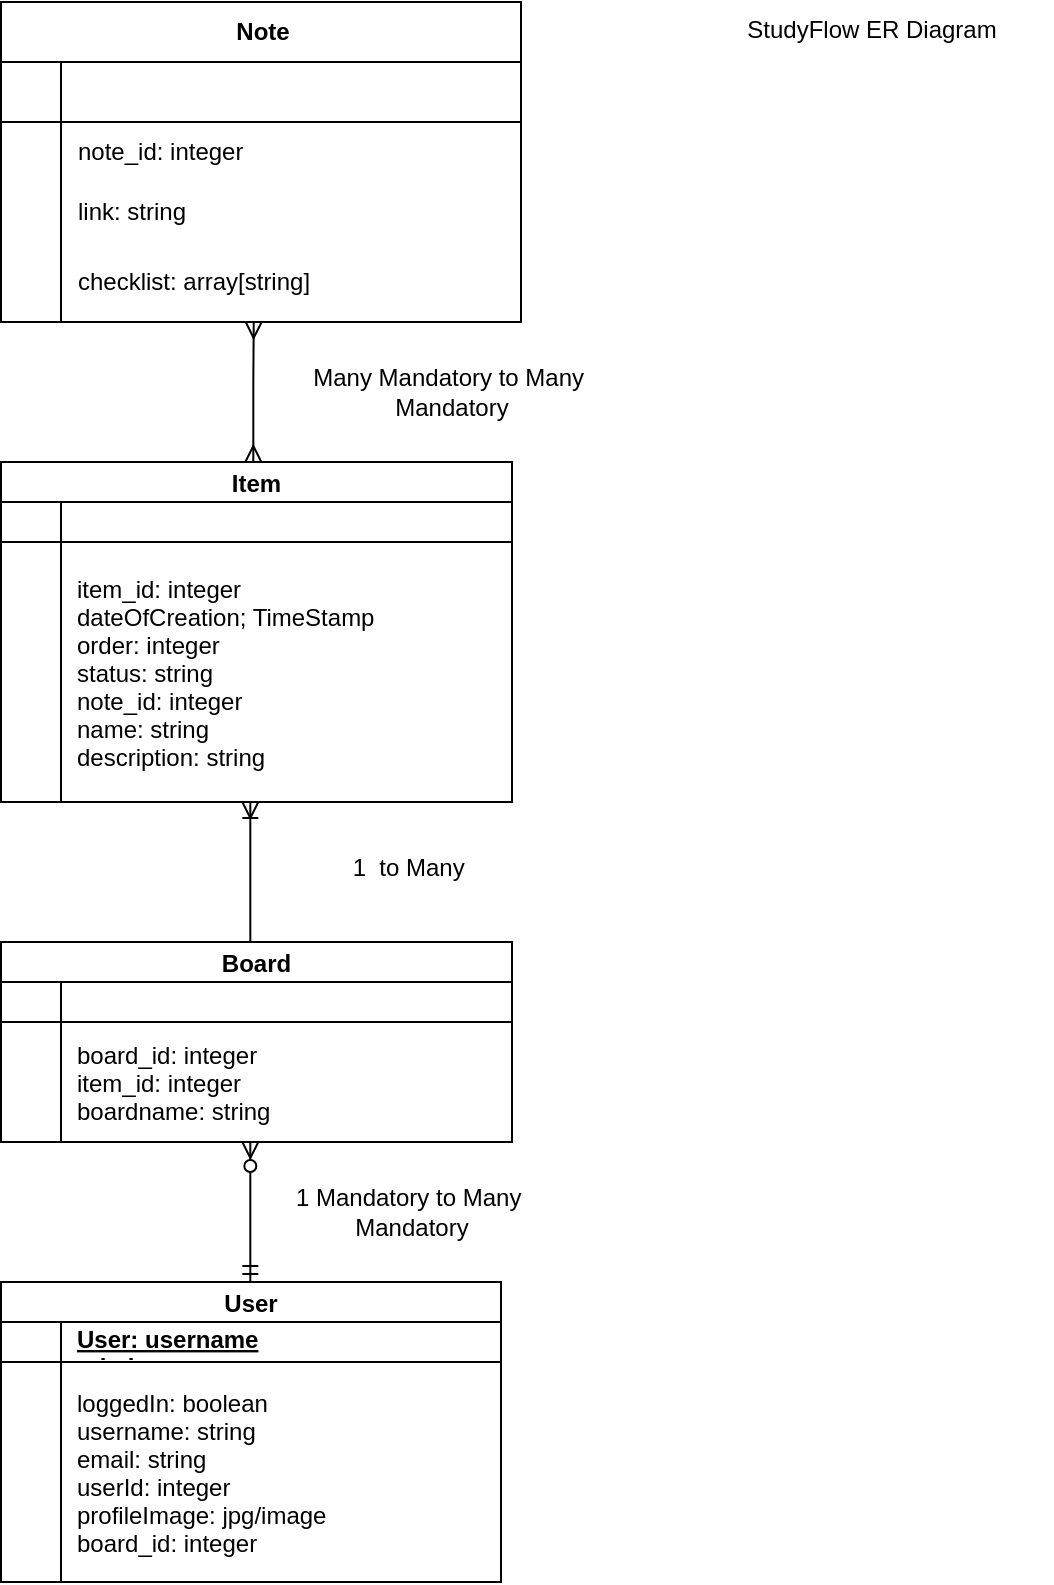 <mxfile version="24.4.13" type="github">
  <diagram id="R2lEEEUBdFMjLlhIrx00" name="Page-1">
    <mxGraphModel dx="1563" dy="559" grid="1" gridSize="10" guides="1" tooltips="1" connect="1" arrows="1" fold="1" page="1" pageScale="1" pageWidth="850" pageHeight="1100" math="0" shadow="0" extFonts="Permanent Marker^https://fonts.googleapis.com/css?family=Permanent+Marker">
      <root>
        <mxCell id="0" />
        <mxCell id="1" parent="0" />
        <mxCell id="zl25aqcJ3N6k3by6cPEg-2" value="User" style="shape=table;startSize=20;container=1;collapsible=1;childLayout=tableLayout;fixedRows=1;rowLines=0;fontStyle=1;align=center;resizeLast=1;" vertex="1" parent="1">
          <mxGeometry x="294.5" y="640" width="250" height="150" as="geometry" />
        </mxCell>
        <mxCell id="zl25aqcJ3N6k3by6cPEg-3" value="" style="shape=partialRectangle;collapsible=0;dropTarget=0;pointerEvents=0;fillColor=none;points=[[0,0.5],[1,0.5]];portConstraint=eastwest;top=0;left=0;right=0;bottom=1;" vertex="1" parent="zl25aqcJ3N6k3by6cPEg-2">
          <mxGeometry y="20" width="250" height="20" as="geometry" />
        </mxCell>
        <mxCell id="zl25aqcJ3N6k3by6cPEg-4" value="" style="shape=partialRectangle;overflow=hidden;connectable=0;fillColor=none;top=0;left=0;bottom=0;right=0;fontStyle=1;" vertex="1" parent="zl25aqcJ3N6k3by6cPEg-3">
          <mxGeometry width="30" height="20" as="geometry">
            <mxRectangle width="30" height="20" as="alternateBounds" />
          </mxGeometry>
        </mxCell>
        <mxCell id="zl25aqcJ3N6k3by6cPEg-5" value="User: username&#xa;relation: one to one" style="shape=partialRectangle;overflow=hidden;connectable=0;fillColor=none;top=0;left=0;bottom=0;right=0;align=left;spacingLeft=6;fontStyle=5;" vertex="1" parent="zl25aqcJ3N6k3by6cPEg-3">
          <mxGeometry x="30" width="220" height="20" as="geometry">
            <mxRectangle width="220" height="20" as="alternateBounds" />
          </mxGeometry>
        </mxCell>
        <mxCell id="zl25aqcJ3N6k3by6cPEg-6" value="" style="shape=partialRectangle;collapsible=0;dropTarget=0;pointerEvents=0;fillColor=none;points=[[0,0.5],[1,0.5]];portConstraint=eastwest;top=0;left=0;right=0;bottom=0;" vertex="1" parent="zl25aqcJ3N6k3by6cPEg-2">
          <mxGeometry y="40" width="250" height="110" as="geometry" />
        </mxCell>
        <mxCell id="zl25aqcJ3N6k3by6cPEg-7" value="" style="shape=partialRectangle;overflow=hidden;connectable=0;fillColor=none;top=0;left=0;bottom=0;right=0;" vertex="1" parent="zl25aqcJ3N6k3by6cPEg-6">
          <mxGeometry width="30" height="110" as="geometry">
            <mxRectangle width="30" height="110" as="alternateBounds" />
          </mxGeometry>
        </mxCell>
        <mxCell id="zl25aqcJ3N6k3by6cPEg-8" value="loggedIn: boolean&#xa;username: string&#xa;email: string&#xa;userId: integer&#xa;profileImage: jpg/image&#xa;board_id: integer" style="shape=partialRectangle;overflow=hidden;connectable=0;fillColor=none;top=0;left=0;bottom=0;right=0;align=left;spacingLeft=6;" vertex="1" parent="zl25aqcJ3N6k3by6cPEg-6">
          <mxGeometry x="30" width="220" height="110" as="geometry">
            <mxRectangle width="220" height="110" as="alternateBounds" />
          </mxGeometry>
        </mxCell>
        <mxCell id="zl25aqcJ3N6k3by6cPEg-9" value="Board" style="shape=table;startSize=20;container=1;collapsible=1;childLayout=tableLayout;fixedRows=1;rowLines=0;fontStyle=1;align=center;resizeLast=1;" vertex="1" parent="1">
          <mxGeometry x="294.5" y="470" width="255.5" height="100" as="geometry" />
        </mxCell>
        <mxCell id="zl25aqcJ3N6k3by6cPEg-10" value="" style="shape=partialRectangle;collapsible=0;dropTarget=0;pointerEvents=0;fillColor=none;points=[[0,0.5],[1,0.5]];portConstraint=eastwest;top=0;left=0;right=0;bottom=1;" vertex="1" parent="zl25aqcJ3N6k3by6cPEg-9">
          <mxGeometry y="20" width="255.5" height="20" as="geometry" />
        </mxCell>
        <mxCell id="zl25aqcJ3N6k3by6cPEg-11" value="" style="shape=partialRectangle;overflow=hidden;connectable=0;fillColor=none;top=0;left=0;bottom=0;right=0;fontStyle=1;" vertex="1" parent="zl25aqcJ3N6k3by6cPEg-10">
          <mxGeometry width="30" height="20" as="geometry">
            <mxRectangle width="30" height="20" as="alternateBounds" />
          </mxGeometry>
        </mxCell>
        <mxCell id="zl25aqcJ3N6k3by6cPEg-12" value="" style="shape=partialRectangle;overflow=hidden;connectable=0;fillColor=none;top=0;left=0;bottom=0;right=0;align=left;spacingLeft=6;fontStyle=5;" vertex="1" parent="zl25aqcJ3N6k3by6cPEg-10">
          <mxGeometry x="30" width="225.5" height="20" as="geometry">
            <mxRectangle width="225.5" height="20" as="alternateBounds" />
          </mxGeometry>
        </mxCell>
        <mxCell id="zl25aqcJ3N6k3by6cPEg-13" value="" style="shape=partialRectangle;collapsible=0;dropTarget=0;pointerEvents=0;fillColor=none;points=[[0,0.5],[1,0.5]];portConstraint=eastwest;top=0;left=0;right=0;bottom=0;" vertex="1" parent="zl25aqcJ3N6k3by6cPEg-9">
          <mxGeometry y="40" width="255.5" height="60" as="geometry" />
        </mxCell>
        <mxCell id="zl25aqcJ3N6k3by6cPEg-14" value="" style="shape=partialRectangle;overflow=hidden;connectable=0;fillColor=none;top=0;left=0;bottom=0;right=0;" vertex="1" parent="zl25aqcJ3N6k3by6cPEg-13">
          <mxGeometry width="30" height="60" as="geometry">
            <mxRectangle width="30" height="60" as="alternateBounds" />
          </mxGeometry>
        </mxCell>
        <mxCell id="zl25aqcJ3N6k3by6cPEg-15" value="board_id: integer&#xa;item_id: integer&#xa;boardname: string" style="shape=partialRectangle;overflow=hidden;connectable=0;fillColor=none;top=0;left=0;bottom=0;right=0;align=left;spacingLeft=6;" vertex="1" parent="zl25aqcJ3N6k3by6cPEg-13">
          <mxGeometry x="30" width="225.5" height="60" as="geometry">
            <mxRectangle width="225.5" height="60" as="alternateBounds" />
          </mxGeometry>
        </mxCell>
        <mxCell id="zl25aqcJ3N6k3by6cPEg-43" value="" style="fontSize=12;html=1;endArrow=ERmany;startArrow=ERmany;rounded=0;" edge="1" parent="1">
          <mxGeometry width="100" height="100" relative="1" as="geometry">
            <mxPoint x="420.66" y="230" as="sourcePoint" />
            <mxPoint x="420.86" y="160" as="targetPoint" />
            <Array as="points">
              <mxPoint x="420.66" y="190" />
            </Array>
          </mxGeometry>
        </mxCell>
        <mxCell id="zl25aqcJ3N6k3by6cPEg-44" value="Note" style="shape=table;startSize=30;container=1;collapsible=1;childLayout=tableLayout;fixedRows=1;rowLines=0;fontStyle=1;align=center;resizeLast=1;html=1;" vertex="1" parent="1">
          <mxGeometry x="294.5" width="260" height="160" as="geometry" />
        </mxCell>
        <mxCell id="zl25aqcJ3N6k3by6cPEg-45" value="" style="shape=tableRow;horizontal=0;startSize=0;swimlaneHead=0;swimlaneBody=0;fillColor=none;collapsible=0;dropTarget=0;points=[[0,0.5],[1,0.5]];portConstraint=eastwest;top=0;left=0;right=0;bottom=1;" vertex="1" parent="zl25aqcJ3N6k3by6cPEg-44">
          <mxGeometry y="30" width="260" height="30" as="geometry" />
        </mxCell>
        <mxCell id="zl25aqcJ3N6k3by6cPEg-46" value="" style="shape=partialRectangle;connectable=0;fillColor=none;top=0;left=0;bottom=0;right=0;fontStyle=1;overflow=hidden;whiteSpace=wrap;html=1;" vertex="1" parent="zl25aqcJ3N6k3by6cPEg-45">
          <mxGeometry width="30" height="30" as="geometry">
            <mxRectangle width="30" height="30" as="alternateBounds" />
          </mxGeometry>
        </mxCell>
        <mxCell id="zl25aqcJ3N6k3by6cPEg-47" value="" style="shape=partialRectangle;connectable=0;fillColor=none;top=0;left=0;bottom=0;right=0;align=left;spacingLeft=6;fontStyle=5;overflow=hidden;whiteSpace=wrap;html=1;" vertex="1" parent="zl25aqcJ3N6k3by6cPEg-45">
          <mxGeometry x="30" width="230" height="30" as="geometry">
            <mxRectangle width="230" height="30" as="alternateBounds" />
          </mxGeometry>
        </mxCell>
        <mxCell id="zl25aqcJ3N6k3by6cPEg-48" value="" style="shape=tableRow;horizontal=0;startSize=0;swimlaneHead=0;swimlaneBody=0;fillColor=none;collapsible=0;dropTarget=0;points=[[0,0.5],[1,0.5]];portConstraint=eastwest;top=0;left=0;right=0;bottom=0;" vertex="1" parent="zl25aqcJ3N6k3by6cPEg-44">
          <mxGeometry y="60" width="260" height="30" as="geometry" />
        </mxCell>
        <mxCell id="zl25aqcJ3N6k3by6cPEg-49" value="" style="shape=partialRectangle;connectable=0;fillColor=none;top=0;left=0;bottom=0;right=0;editable=1;overflow=hidden;whiteSpace=wrap;html=1;" vertex="1" parent="zl25aqcJ3N6k3by6cPEg-48">
          <mxGeometry width="30" height="30" as="geometry">
            <mxRectangle width="30" height="30" as="alternateBounds" />
          </mxGeometry>
        </mxCell>
        <mxCell id="zl25aqcJ3N6k3by6cPEg-50" value="note_id: integer" style="shape=partialRectangle;connectable=0;fillColor=none;top=0;left=0;bottom=0;right=0;align=left;spacingLeft=6;overflow=hidden;whiteSpace=wrap;html=1;" vertex="1" parent="zl25aqcJ3N6k3by6cPEg-48">
          <mxGeometry x="30" width="230" height="30" as="geometry">
            <mxRectangle width="230" height="30" as="alternateBounds" />
          </mxGeometry>
        </mxCell>
        <mxCell id="zl25aqcJ3N6k3by6cPEg-51" value="" style="shape=tableRow;horizontal=0;startSize=0;swimlaneHead=0;swimlaneBody=0;fillColor=none;collapsible=0;dropTarget=0;points=[[0,0.5],[1,0.5]];portConstraint=eastwest;top=0;left=0;right=0;bottom=0;" vertex="1" parent="zl25aqcJ3N6k3by6cPEg-44">
          <mxGeometry y="90" width="260" height="30" as="geometry" />
        </mxCell>
        <mxCell id="zl25aqcJ3N6k3by6cPEg-52" value="" style="shape=partialRectangle;connectable=0;fillColor=none;top=0;left=0;bottom=0;right=0;editable=1;overflow=hidden;whiteSpace=wrap;html=1;" vertex="1" parent="zl25aqcJ3N6k3by6cPEg-51">
          <mxGeometry width="30" height="30" as="geometry">
            <mxRectangle width="30" height="30" as="alternateBounds" />
          </mxGeometry>
        </mxCell>
        <mxCell id="zl25aqcJ3N6k3by6cPEg-53" value="link: string" style="shape=partialRectangle;connectable=0;fillColor=none;top=0;left=0;bottom=0;right=0;align=left;spacingLeft=6;overflow=hidden;whiteSpace=wrap;html=1;" vertex="1" parent="zl25aqcJ3N6k3by6cPEg-51">
          <mxGeometry x="30" width="230" height="30" as="geometry">
            <mxRectangle width="230" height="30" as="alternateBounds" />
          </mxGeometry>
        </mxCell>
        <mxCell id="zl25aqcJ3N6k3by6cPEg-54" value="" style="shape=tableRow;horizontal=0;startSize=0;swimlaneHead=0;swimlaneBody=0;fillColor=none;collapsible=0;dropTarget=0;points=[[0,0.5],[1,0.5]];portConstraint=eastwest;top=0;left=0;right=0;bottom=0;" vertex="1" parent="zl25aqcJ3N6k3by6cPEg-44">
          <mxGeometry y="120" width="260" height="40" as="geometry" />
        </mxCell>
        <mxCell id="zl25aqcJ3N6k3by6cPEg-55" value="" style="shape=partialRectangle;connectable=0;fillColor=none;top=0;left=0;bottom=0;right=0;editable=1;overflow=hidden;whiteSpace=wrap;html=1;" vertex="1" parent="zl25aqcJ3N6k3by6cPEg-54">
          <mxGeometry width="30" height="40" as="geometry">
            <mxRectangle width="30" height="40" as="alternateBounds" />
          </mxGeometry>
        </mxCell>
        <mxCell id="zl25aqcJ3N6k3by6cPEg-56" value="checklist: array[string]" style="shape=partialRectangle;connectable=0;fillColor=none;top=0;left=0;bottom=0;right=0;align=left;spacingLeft=6;overflow=hidden;whiteSpace=wrap;html=1;" vertex="1" parent="zl25aqcJ3N6k3by6cPEg-54">
          <mxGeometry x="30" width="230" height="40" as="geometry">
            <mxRectangle width="230" height="40" as="alternateBounds" />
          </mxGeometry>
        </mxCell>
        <mxCell id="zl25aqcJ3N6k3by6cPEg-61" value="StudyFlow ER Diagram" style="text;strokeColor=none;fillColor=none;spacingLeft=4;spacingRight=4;overflow=hidden;rotatable=0;points=[[0,0.5],[1,0.5]];portConstraint=eastwest;fontSize=12;whiteSpace=wrap;html=1;align=center;" vertex="1" parent="1">
          <mxGeometry x="640" width="180" height="30" as="geometry" />
        </mxCell>
        <mxCell id="zl25aqcJ3N6k3by6cPEg-62" value="Item" style="shape=table;startSize=20;container=1;collapsible=1;childLayout=tableLayout;fixedRows=1;rowLines=0;fontStyle=1;align=center;resizeLast=1;" vertex="1" parent="1">
          <mxGeometry x="294.5" y="230" width="255.5" height="170" as="geometry" />
        </mxCell>
        <mxCell id="zl25aqcJ3N6k3by6cPEg-63" value="" style="shape=partialRectangle;collapsible=0;dropTarget=0;pointerEvents=0;fillColor=none;points=[[0,0.5],[1,0.5]];portConstraint=eastwest;top=0;left=0;right=0;bottom=1;" vertex="1" parent="zl25aqcJ3N6k3by6cPEg-62">
          <mxGeometry y="20" width="255.5" height="20" as="geometry" />
        </mxCell>
        <mxCell id="zl25aqcJ3N6k3by6cPEg-64" value="" style="shape=partialRectangle;overflow=hidden;connectable=0;fillColor=none;top=0;left=0;bottom=0;right=0;fontStyle=1;" vertex="1" parent="zl25aqcJ3N6k3by6cPEg-63">
          <mxGeometry width="30" height="20" as="geometry">
            <mxRectangle width="30" height="20" as="alternateBounds" />
          </mxGeometry>
        </mxCell>
        <mxCell id="zl25aqcJ3N6k3by6cPEg-65" value="" style="shape=partialRectangle;overflow=hidden;connectable=0;fillColor=none;top=0;left=0;bottom=0;right=0;align=left;spacingLeft=6;fontStyle=5;" vertex="1" parent="zl25aqcJ3N6k3by6cPEg-63">
          <mxGeometry x="30" width="225.5" height="20" as="geometry">
            <mxRectangle width="225.5" height="20" as="alternateBounds" />
          </mxGeometry>
        </mxCell>
        <mxCell id="zl25aqcJ3N6k3by6cPEg-66" value="" style="shape=partialRectangle;collapsible=0;dropTarget=0;pointerEvents=0;fillColor=none;points=[[0,0.5],[1,0.5]];portConstraint=eastwest;top=0;left=0;right=0;bottom=0;" vertex="1" parent="zl25aqcJ3N6k3by6cPEg-62">
          <mxGeometry y="40" width="255.5" height="130" as="geometry" />
        </mxCell>
        <mxCell id="zl25aqcJ3N6k3by6cPEg-67" value="" style="shape=partialRectangle;overflow=hidden;connectable=0;fillColor=none;top=0;left=0;bottom=0;right=0;" vertex="1" parent="zl25aqcJ3N6k3by6cPEg-66">
          <mxGeometry width="30" height="130" as="geometry">
            <mxRectangle width="30" height="130" as="alternateBounds" />
          </mxGeometry>
        </mxCell>
        <mxCell id="zl25aqcJ3N6k3by6cPEg-68" value="item_id: integer &#xa;dateOfCreation; TimeStamp&#xa;order: integer&#xa;status: string&#xa;note_id: integer&#xa;name: string&#xa;description: string" style="shape=partialRectangle;overflow=hidden;connectable=0;fillColor=none;top=0;left=0;bottom=0;right=0;align=left;spacingLeft=6;" vertex="1" parent="zl25aqcJ3N6k3by6cPEg-66">
          <mxGeometry x="30" width="225.5" height="130" as="geometry">
            <mxRectangle width="225.5" height="130" as="alternateBounds" />
          </mxGeometry>
        </mxCell>
        <mxCell id="zl25aqcJ3N6k3by6cPEg-71" value="1 Mandatory to Many&amp;nbsp;&lt;div&gt;Mandatory&lt;/div&gt;" style="text;html=1;align=center;verticalAlign=middle;whiteSpace=wrap;rounded=0;" vertex="1" parent="1">
          <mxGeometry x="440" y="590" width="120" height="30" as="geometry" />
        </mxCell>
        <mxCell id="zl25aqcJ3N6k3by6cPEg-72" value="1&amp;nbsp; to Many&amp;nbsp;&lt;div&gt;&lt;br&gt;&lt;/div&gt;" style="text;html=1;align=center;verticalAlign=middle;whiteSpace=wrap;rounded=0;" vertex="1" parent="1">
          <mxGeometry x="440" y="430" width="120" height="20" as="geometry" />
        </mxCell>
        <mxCell id="zl25aqcJ3N6k3by6cPEg-73" value="Many Mandatory to Many&amp;nbsp;&lt;div&gt;Mandatory&lt;/div&gt;" style="text;html=1;align=center;verticalAlign=middle;whiteSpace=wrap;rounded=0;" vertex="1" parent="1">
          <mxGeometry x="440" y="180" width="160" height="30" as="geometry" />
        </mxCell>
        <mxCell id="zl25aqcJ3N6k3by6cPEg-82" value="" style="fontSize=12;html=1;endArrow=ERoneToMany;rounded=0;" edge="1" parent="1">
          <mxGeometry width="100" height="100" relative="1" as="geometry">
            <mxPoint x="419.16" y="470" as="sourcePoint" />
            <mxPoint x="419.16" y="400" as="targetPoint" />
          </mxGeometry>
        </mxCell>
        <mxCell id="zl25aqcJ3N6k3by6cPEg-85" value="" style="fontSize=12;html=1;endArrow=ERzeroToMany;startArrow=ERmandOne;rounded=0;" edge="1" parent="1">
          <mxGeometry width="100" height="100" relative="1" as="geometry">
            <mxPoint x="419.16" y="640" as="sourcePoint" />
            <mxPoint x="419.16" y="570" as="targetPoint" />
          </mxGeometry>
        </mxCell>
      </root>
    </mxGraphModel>
  </diagram>
</mxfile>
